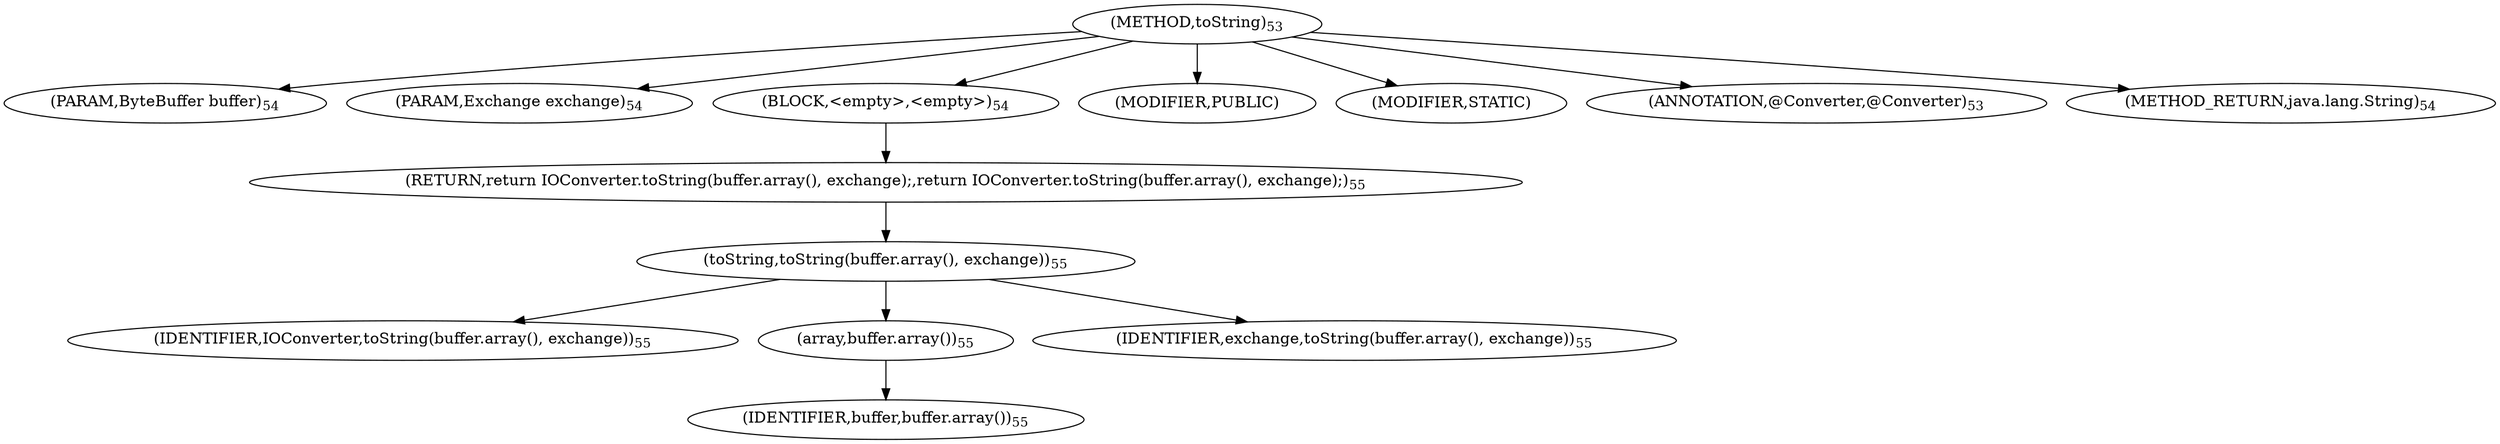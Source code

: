 digraph "toString" {  
"38" [label = <(METHOD,toString)<SUB>53</SUB>> ]
"39" [label = <(PARAM,ByteBuffer buffer)<SUB>54</SUB>> ]
"40" [label = <(PARAM,Exchange exchange)<SUB>54</SUB>> ]
"41" [label = <(BLOCK,&lt;empty&gt;,&lt;empty&gt;)<SUB>54</SUB>> ]
"42" [label = <(RETURN,return IOConverter.toString(buffer.array(), exchange);,return IOConverter.toString(buffer.array(), exchange);)<SUB>55</SUB>> ]
"43" [label = <(toString,toString(buffer.array(), exchange))<SUB>55</SUB>> ]
"44" [label = <(IDENTIFIER,IOConverter,toString(buffer.array(), exchange))<SUB>55</SUB>> ]
"45" [label = <(array,buffer.array())<SUB>55</SUB>> ]
"46" [label = <(IDENTIFIER,buffer,buffer.array())<SUB>55</SUB>> ]
"47" [label = <(IDENTIFIER,exchange,toString(buffer.array(), exchange))<SUB>55</SUB>> ]
"48" [label = <(MODIFIER,PUBLIC)> ]
"49" [label = <(MODIFIER,STATIC)> ]
"50" [label = <(ANNOTATION,@Converter,@Converter)<SUB>53</SUB>> ]
"51" [label = <(METHOD_RETURN,java.lang.String)<SUB>54</SUB>> ]
  "38" -> "39" 
  "38" -> "40" 
  "38" -> "41" 
  "38" -> "48" 
  "38" -> "49" 
  "38" -> "50" 
  "38" -> "51" 
  "41" -> "42" 
  "42" -> "43" 
  "43" -> "44" 
  "43" -> "45" 
  "43" -> "47" 
  "45" -> "46" 
}
